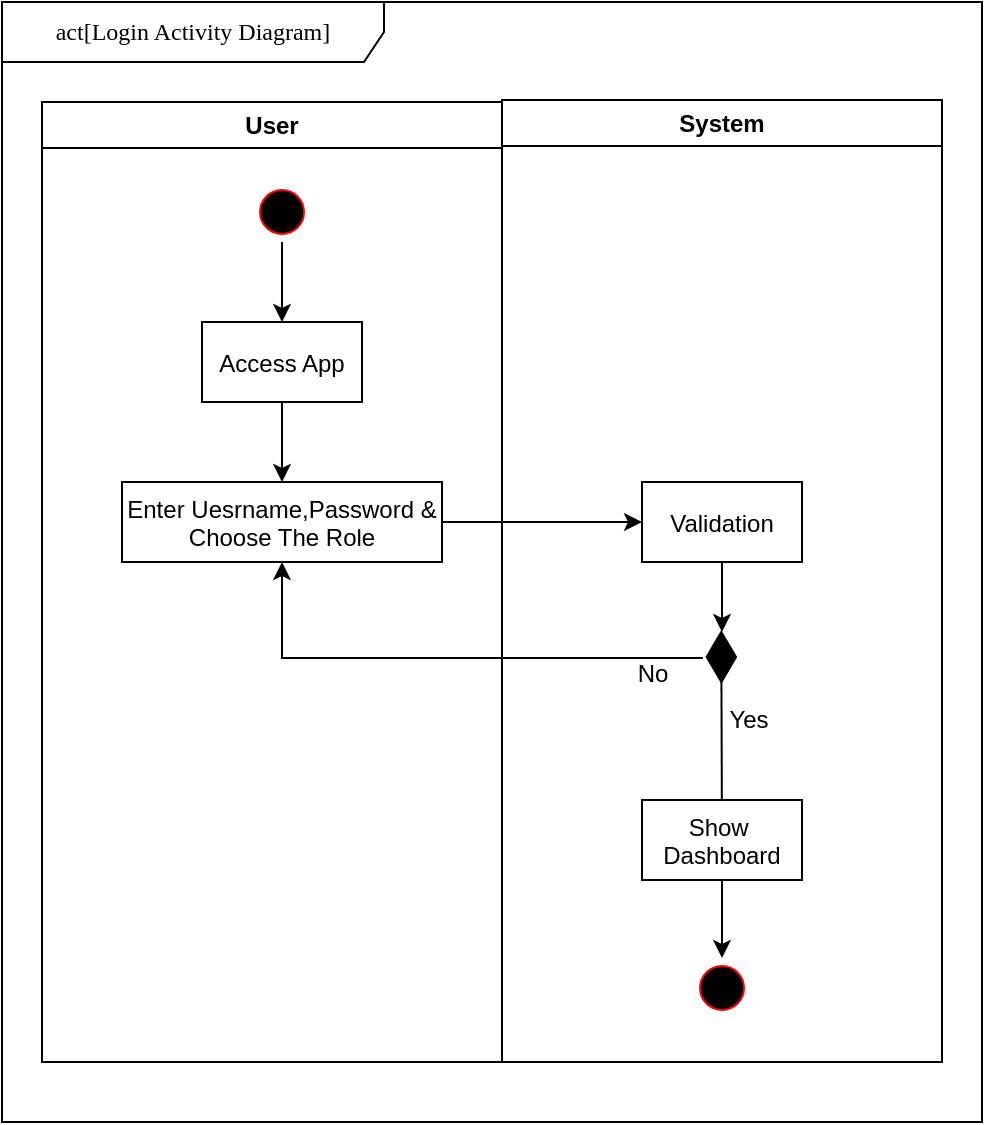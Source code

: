 <mxfile version="27.1.5" pages="2">
  <diagram name="Login" id="e7e014a7-5840-1c2e-5031-d8a46d1fe8dd">
    <mxGraphModel dx="1448" dy="2249" grid="1" gridSize="10" guides="1" tooltips="1" connect="1" arrows="0" fold="1" page="1" pageScale="1" pageWidth="827" pageHeight="1169" background="none" math="0" shadow="0">
      <root>
        <mxCell id="0" />
        <mxCell id="1" parent="0" />
        <mxCell id="3_ePeGpwN5zarPXA3kzP-41" value="act[Login Activity Diagram]" style="shape=umlFrame;whiteSpace=wrap;html=1;rounded=1;shadow=0;comic=0;labelBackgroundColor=none;strokeWidth=1;fontFamily=Verdana;fontSize=12;align=center;width=191;height=30;" vertex="1" parent="1">
          <mxGeometry x="90" y="-1080" width="490" height="560" as="geometry" />
        </mxCell>
        <mxCell id="2" value="User" style="swimlane;whiteSpace=wrap" parent="1" vertex="1">
          <mxGeometry x="110" y="-1030" width="230" height="480" as="geometry" />
        </mxCell>
        <mxCell id="3_ePeGpwN5zarPXA3kzP-43" style="edgeStyle=orthogonalEdgeStyle;rounded=0;orthogonalLoop=1;jettySize=auto;html=1;exitX=0.5;exitY=1;exitDx=0;exitDy=0;" edge="1" parent="2" source="5" target="7">
          <mxGeometry relative="1" as="geometry" />
        </mxCell>
        <mxCell id="5" value="" style="ellipse;shape=startState;fillColor=#000000;strokeColor=#ff0000;" parent="2" vertex="1">
          <mxGeometry x="105" y="40" width="30" height="30" as="geometry" />
        </mxCell>
        <mxCell id="3_ePeGpwN5zarPXA3kzP-44" style="edgeStyle=orthogonalEdgeStyle;rounded=0;orthogonalLoop=1;jettySize=auto;html=1;" edge="1" parent="2" source="7" target="8">
          <mxGeometry relative="1" as="geometry" />
        </mxCell>
        <mxCell id="7" value="Access App" style="" parent="2" vertex="1">
          <mxGeometry x="80" y="110" width="80" height="40" as="geometry" />
        </mxCell>
        <mxCell id="8" value="Enter Uesrname,Password &amp;&#xa;Choose The Role" style="" parent="2" vertex="1">
          <mxGeometry x="40" y="190" width="160" height="40" as="geometry" />
        </mxCell>
        <mxCell id="3" value="System" style="swimlane;whiteSpace=wrap" parent="2" vertex="1">
          <mxGeometry x="230" y="-1" width="220" height="481" as="geometry" />
        </mxCell>
        <mxCell id="3_ePeGpwN5zarPXA3kzP-53" style="edgeStyle=orthogonalEdgeStyle;rounded=0;orthogonalLoop=1;jettySize=auto;html=1;" edge="1" parent="3" source="3_ePeGpwN5zarPXA3kzP-46">
          <mxGeometry relative="1" as="geometry">
            <mxPoint x="110" y="266" as="targetPoint" />
          </mxGeometry>
        </mxCell>
        <mxCell id="3_ePeGpwN5zarPXA3kzP-46" value="Validation" style="" vertex="1" parent="3">
          <mxGeometry x="70" y="191" width="80" height="40" as="geometry" />
        </mxCell>
        <mxCell id="3_ePeGpwN5zarPXA3kzP-51" value="" style="endArrow=diamondThin;endFill=1;endSize=24;html=1;rounded=0;entryX=0.606;entryY=0.4;entryDx=0;entryDy=0;entryPerimeter=0;" edge="1" parent="3" source="3_ePeGpwN5zarPXA3kzP-52">
          <mxGeometry width="160" relative="1" as="geometry">
            <mxPoint x="110" y="316" as="sourcePoint" />
            <mxPoint x="109.626" y="265" as="targetPoint" />
          </mxGeometry>
        </mxCell>
        <mxCell id="3_ePeGpwN5zarPXA3kzP-58" style="edgeStyle=orthogonalEdgeStyle;rounded=0;orthogonalLoop=1;jettySize=auto;html=1;exitX=0.5;exitY=1;exitDx=0;exitDy=0;entryX=0.5;entryY=0;entryDx=0;entryDy=0;" edge="1" parent="3" source="3_ePeGpwN5zarPXA3kzP-52" target="3_ePeGpwN5zarPXA3kzP-57">
          <mxGeometry relative="1" as="geometry" />
        </mxCell>
        <mxCell id="3_ePeGpwN5zarPXA3kzP-52" value="Show &#xa;Dashboard" style="" vertex="1" parent="3">
          <mxGeometry x="70" y="350" width="80" height="40" as="geometry" />
        </mxCell>
        <mxCell id="3_ePeGpwN5zarPXA3kzP-57" value="" style="ellipse;shape=startState;fillColor=#000000;strokeColor=#ff0000;" vertex="1" parent="3">
          <mxGeometry x="95" y="429" width="30" height="30" as="geometry" />
        </mxCell>
        <mxCell id="3_ePeGpwN5zarPXA3kzP-60" value="Yes" style="text;html=1;align=center;verticalAlign=middle;resizable=0;points=[];autosize=1;strokeColor=none;fillColor=none;" vertex="1" parent="3">
          <mxGeometry x="103" y="295" width="40" height="30" as="geometry" />
        </mxCell>
        <mxCell id="3_ePeGpwN5zarPXA3kzP-61" value="No" style="text;html=1;align=center;verticalAlign=middle;resizable=0;points=[];autosize=1;strokeColor=none;fillColor=none;" vertex="1" parent="3">
          <mxGeometry x="55" y="272" width="40" height="30" as="geometry" />
        </mxCell>
        <mxCell id="3_ePeGpwN5zarPXA3kzP-47" style="edgeStyle=orthogonalEdgeStyle;rounded=0;orthogonalLoop=1;jettySize=auto;html=1;entryX=0;entryY=0.5;entryDx=0;entryDy=0;" edge="1" parent="2" source="8" target="3_ePeGpwN5zarPXA3kzP-46">
          <mxGeometry relative="1" as="geometry" />
        </mxCell>
        <mxCell id="3_ePeGpwN5zarPXA3kzP-59" value="" style="endArrow=classic;html=1;rounded=0;entryX=0.5;entryY=1;entryDx=0;entryDy=0;" edge="1" parent="2" target="8">
          <mxGeometry width="50" height="50" relative="1" as="geometry">
            <mxPoint x="330.429" y="278" as="sourcePoint" />
            <mxPoint x="97" y="230" as="targetPoint" />
            <Array as="points">
              <mxPoint x="120" y="278" />
            </Array>
          </mxGeometry>
        </mxCell>
      </root>
    </mxGraphModel>
  </diagram>
  <diagram name="Register" id="PNJKxCcd_8slDio5lorn">
    <mxGraphModel dx="1034" dy="1709" grid="1" gridSize="10" guides="1" tooltips="1" connect="1" arrows="0" fold="1" page="1" pageScale="1" pageWidth="827" pageHeight="1169" background="none" math="0" shadow="0">
      <root>
        <mxCell id="NaZF5QDjqS4NgGzHKHq6-0" />
        <mxCell id="NaZF5QDjqS4NgGzHKHq6-1" parent="NaZF5QDjqS4NgGzHKHq6-0" />
        <mxCell id="NaZF5QDjqS4NgGzHKHq6-2" value="act[Register Diagram]" style="shape=umlFrame;whiteSpace=wrap;html=1;rounded=1;shadow=0;comic=0;labelBackgroundColor=none;strokeWidth=1;fontFamily=Verdana;fontSize=12;align=center;width=191;height=30;" parent="NaZF5QDjqS4NgGzHKHq6-1" vertex="1">
          <mxGeometry x="94" y="-1070" width="490" height="600" as="geometry" />
        </mxCell>
        <mxCell id="NaZF5QDjqS4NgGzHKHq6-3" value="User" style="swimlane;whiteSpace=wrap" parent="NaZF5QDjqS4NgGzHKHq6-1" vertex="1">
          <mxGeometry x="110" y="-1030" width="230" height="540" as="geometry" />
        </mxCell>
        <mxCell id="ARs7tprXFl8B3QEjmkQm-0" style="edgeStyle=orthogonalEdgeStyle;rounded=0;orthogonalLoop=1;jettySize=auto;html=1;exitX=0.5;exitY=1;exitDx=0;exitDy=0;entryX=0;entryY=0.5;entryDx=0;entryDy=0;" parent="NaZF5QDjqS4NgGzHKHq6-3" source="NaZF5QDjqS4NgGzHKHq6-8" target="NaZF5QDjqS4NgGzHKHq6-11" edge="1">
          <mxGeometry relative="1" as="geometry" />
        </mxCell>
        <mxCell id="NaZF5QDjqS4NgGzHKHq6-8" value="Enter Details" style="" parent="NaZF5QDjqS4NgGzHKHq6-3" vertex="1">
          <mxGeometry x="50" y="180" width="160" height="40" as="geometry" />
        </mxCell>
        <mxCell id="NaZF5QDjqS4NgGzHKHq6-9" value="System" style="swimlane;whiteSpace=wrap" parent="NaZF5QDjqS4NgGzHKHq6-3" vertex="1">
          <mxGeometry x="230" y="-1" width="225" height="541" as="geometry" />
        </mxCell>
        <mxCell id="NaZF5QDjqS4NgGzHKHq6-11" value="Validation" style="" parent="NaZF5QDjqS4NgGzHKHq6-9" vertex="1">
          <mxGeometry x="61" y="247" width="80" height="40" as="geometry" />
        </mxCell>
        <mxCell id="Shgx5MFjVlA-hqyCOgkE-4" value="" style="endArrow=diamondThin;endFill=1;endSize=24;html=1;rounded=0;exitX=0.5;exitY=1;exitDx=0;exitDy=0;" parent="NaZF5QDjqS4NgGzHKHq6-9" source="NaZF5QDjqS4NgGzHKHq6-11" edge="1">
          <mxGeometry width="160" relative="1" as="geometry">
            <mxPoint x="102" y="297" as="sourcePoint" />
            <mxPoint x="102" y="347" as="targetPoint" />
          </mxGeometry>
        </mxCell>
        <mxCell id="Shgx5MFjVlA-hqyCOgkE-6" value="If Entered Details&lt;div&gt;are Valid?&lt;/div&gt;" style="text;html=1;align=center;verticalAlign=middle;resizable=0;points=[];autosize=1;strokeColor=none;fillColor=none;" parent="NaZF5QDjqS4NgGzHKHq6-9" vertex="1">
          <mxGeometry x="101" y="297" width="120" height="40" as="geometry" />
        </mxCell>
        <mxCell id="Shgx5MFjVlA-hqyCOgkE-10" style="edgeStyle=orthogonalEdgeStyle;rounded=0;orthogonalLoop=1;jettySize=auto;html=1;exitX=0.5;exitY=1;exitDx=0;exitDy=0;entryX=0.5;entryY=0;entryDx=0;entryDy=0;" parent="NaZF5QDjqS4NgGzHKHq6-9" source="NaZF5QDjqS4NgGzHKHq6-14" target="NaZF5QDjqS4NgGzHKHq6-15" edge="1">
          <mxGeometry relative="1" as="geometry" />
        </mxCell>
        <mxCell id="NaZF5QDjqS4NgGzHKHq6-14" value="Update&#xa;Database" style="" parent="NaZF5QDjqS4NgGzHKHq6-9" vertex="1">
          <mxGeometry x="63" y="407" width="80" height="40" as="geometry" />
        </mxCell>
        <mxCell id="NaZF5QDjqS4NgGzHKHq6-15" value="" style="ellipse;shape=startState;fillColor=#000000;strokeColor=#ff0000;" parent="NaZF5QDjqS4NgGzHKHq6-9" vertex="1">
          <mxGeometry x="87" y="501" width="30" height="30" as="geometry" />
        </mxCell>
        <mxCell id="Shgx5MFjVlA-hqyCOgkE-13" value="No" style="text;html=1;align=center;verticalAlign=middle;resizable=0;points=[];autosize=1;strokeColor=none;fillColor=none;" parent="NaZF5QDjqS4NgGzHKHq6-9" vertex="1">
          <mxGeometry x="20" y="307" width="40" height="30" as="geometry" />
        </mxCell>
        <mxCell id="NaZF5QDjqS4NgGzHKHq6-5" value="" style="ellipse;shape=startState;fillColor=#000000;strokeColor=#ff0000;" parent="NaZF5QDjqS4NgGzHKHq6-1" vertex="1">
          <mxGeometry x="427" y="-965" width="30" height="30" as="geometry" />
        </mxCell>
        <mxCell id="NaZF5QDjqS4NgGzHKHq6-4" style="edgeStyle=orthogonalEdgeStyle;rounded=0;orthogonalLoop=1;jettySize=auto;html=1;exitX=0.5;exitY=1;exitDx=0;exitDy=0;" parent="NaZF5QDjqS4NgGzHKHq6-1" source="NaZF5QDjqS4NgGzHKHq6-5" target="NaZF5QDjqS4NgGzHKHq6-7" edge="1">
          <mxGeometry relative="1" as="geometry" />
        </mxCell>
        <mxCell id="Shgx5MFjVlA-hqyCOgkE-12" style="edgeStyle=orthogonalEdgeStyle;rounded=0;orthogonalLoop=1;jettySize=auto;html=1;exitX=0;exitY=0.5;exitDx=0;exitDy=0;" parent="NaZF5QDjqS4NgGzHKHq6-1" source="NaZF5QDjqS4NgGzHKHq6-7" target="NaZF5QDjqS4NgGzHKHq6-8" edge="1">
          <mxGeometry relative="1" as="geometry" />
        </mxCell>
        <mxCell id="NaZF5QDjqS4NgGzHKHq6-7" value="Show&#xa;Register UI" style="" parent="NaZF5QDjqS4NgGzHKHq6-1" vertex="1">
          <mxGeometry x="401" y="-900" width="80" height="40" as="geometry" />
        </mxCell>
        <mxCell id="Shgx5MFjVlA-hqyCOgkE-5" value="" style="endArrow=classic;html=1;rounded=0;entryX=0.25;entryY=0;entryDx=0;entryDy=0;" parent="NaZF5QDjqS4NgGzHKHq6-1" target="NaZF5QDjqS4NgGzHKHq6-8" edge="1">
          <mxGeometry width="50" height="50" relative="1" as="geometry">
            <mxPoint x="440" y="-697" as="sourcePoint" />
            <mxPoint x="200" y="-887" as="targetPoint" />
            <Array as="points">
              <mxPoint x="130" y="-697" />
              <mxPoint x="130" y="-880" />
              <mxPoint x="200" y="-880" />
            </Array>
          </mxGeometry>
        </mxCell>
        <mxCell id="Shgx5MFjVlA-hqyCOgkE-8" value="" style="endArrow=classic;html=1;rounded=0;entryX=0.5;entryY=0;entryDx=0;entryDy=0;" parent="NaZF5QDjqS4NgGzHKHq6-1" target="NaZF5QDjqS4NgGzHKHq6-14" edge="1">
          <mxGeometry width="50" height="50" relative="1" as="geometry">
            <mxPoint x="442" y="-690" as="sourcePoint" />
            <mxPoint x="582" y="-670" as="targetPoint" />
          </mxGeometry>
        </mxCell>
        <mxCell id="Shgx5MFjVlA-hqyCOgkE-15" value="Yes" style="text;html=1;align=center;verticalAlign=middle;resizable=0;points=[];autosize=1;strokeColor=none;fillColor=none;" parent="NaZF5QDjqS4NgGzHKHq6-1" vertex="1">
          <mxGeometry x="401" y="-670" width="40" height="30" as="geometry" />
        </mxCell>
      </root>
    </mxGraphModel>
  </diagram>
</mxfile>
